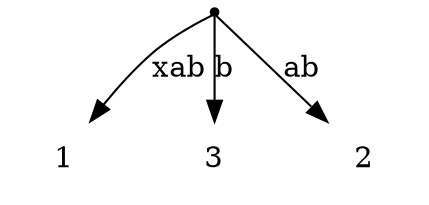 digraph g{
0[shape=point];
0->1 [label = "xab"];
1[shape=plaintext];
0->3 [label = "b"];
3[shape=plaintext];
0->2 [label = "ab"];
2[shape=plaintext];
}
